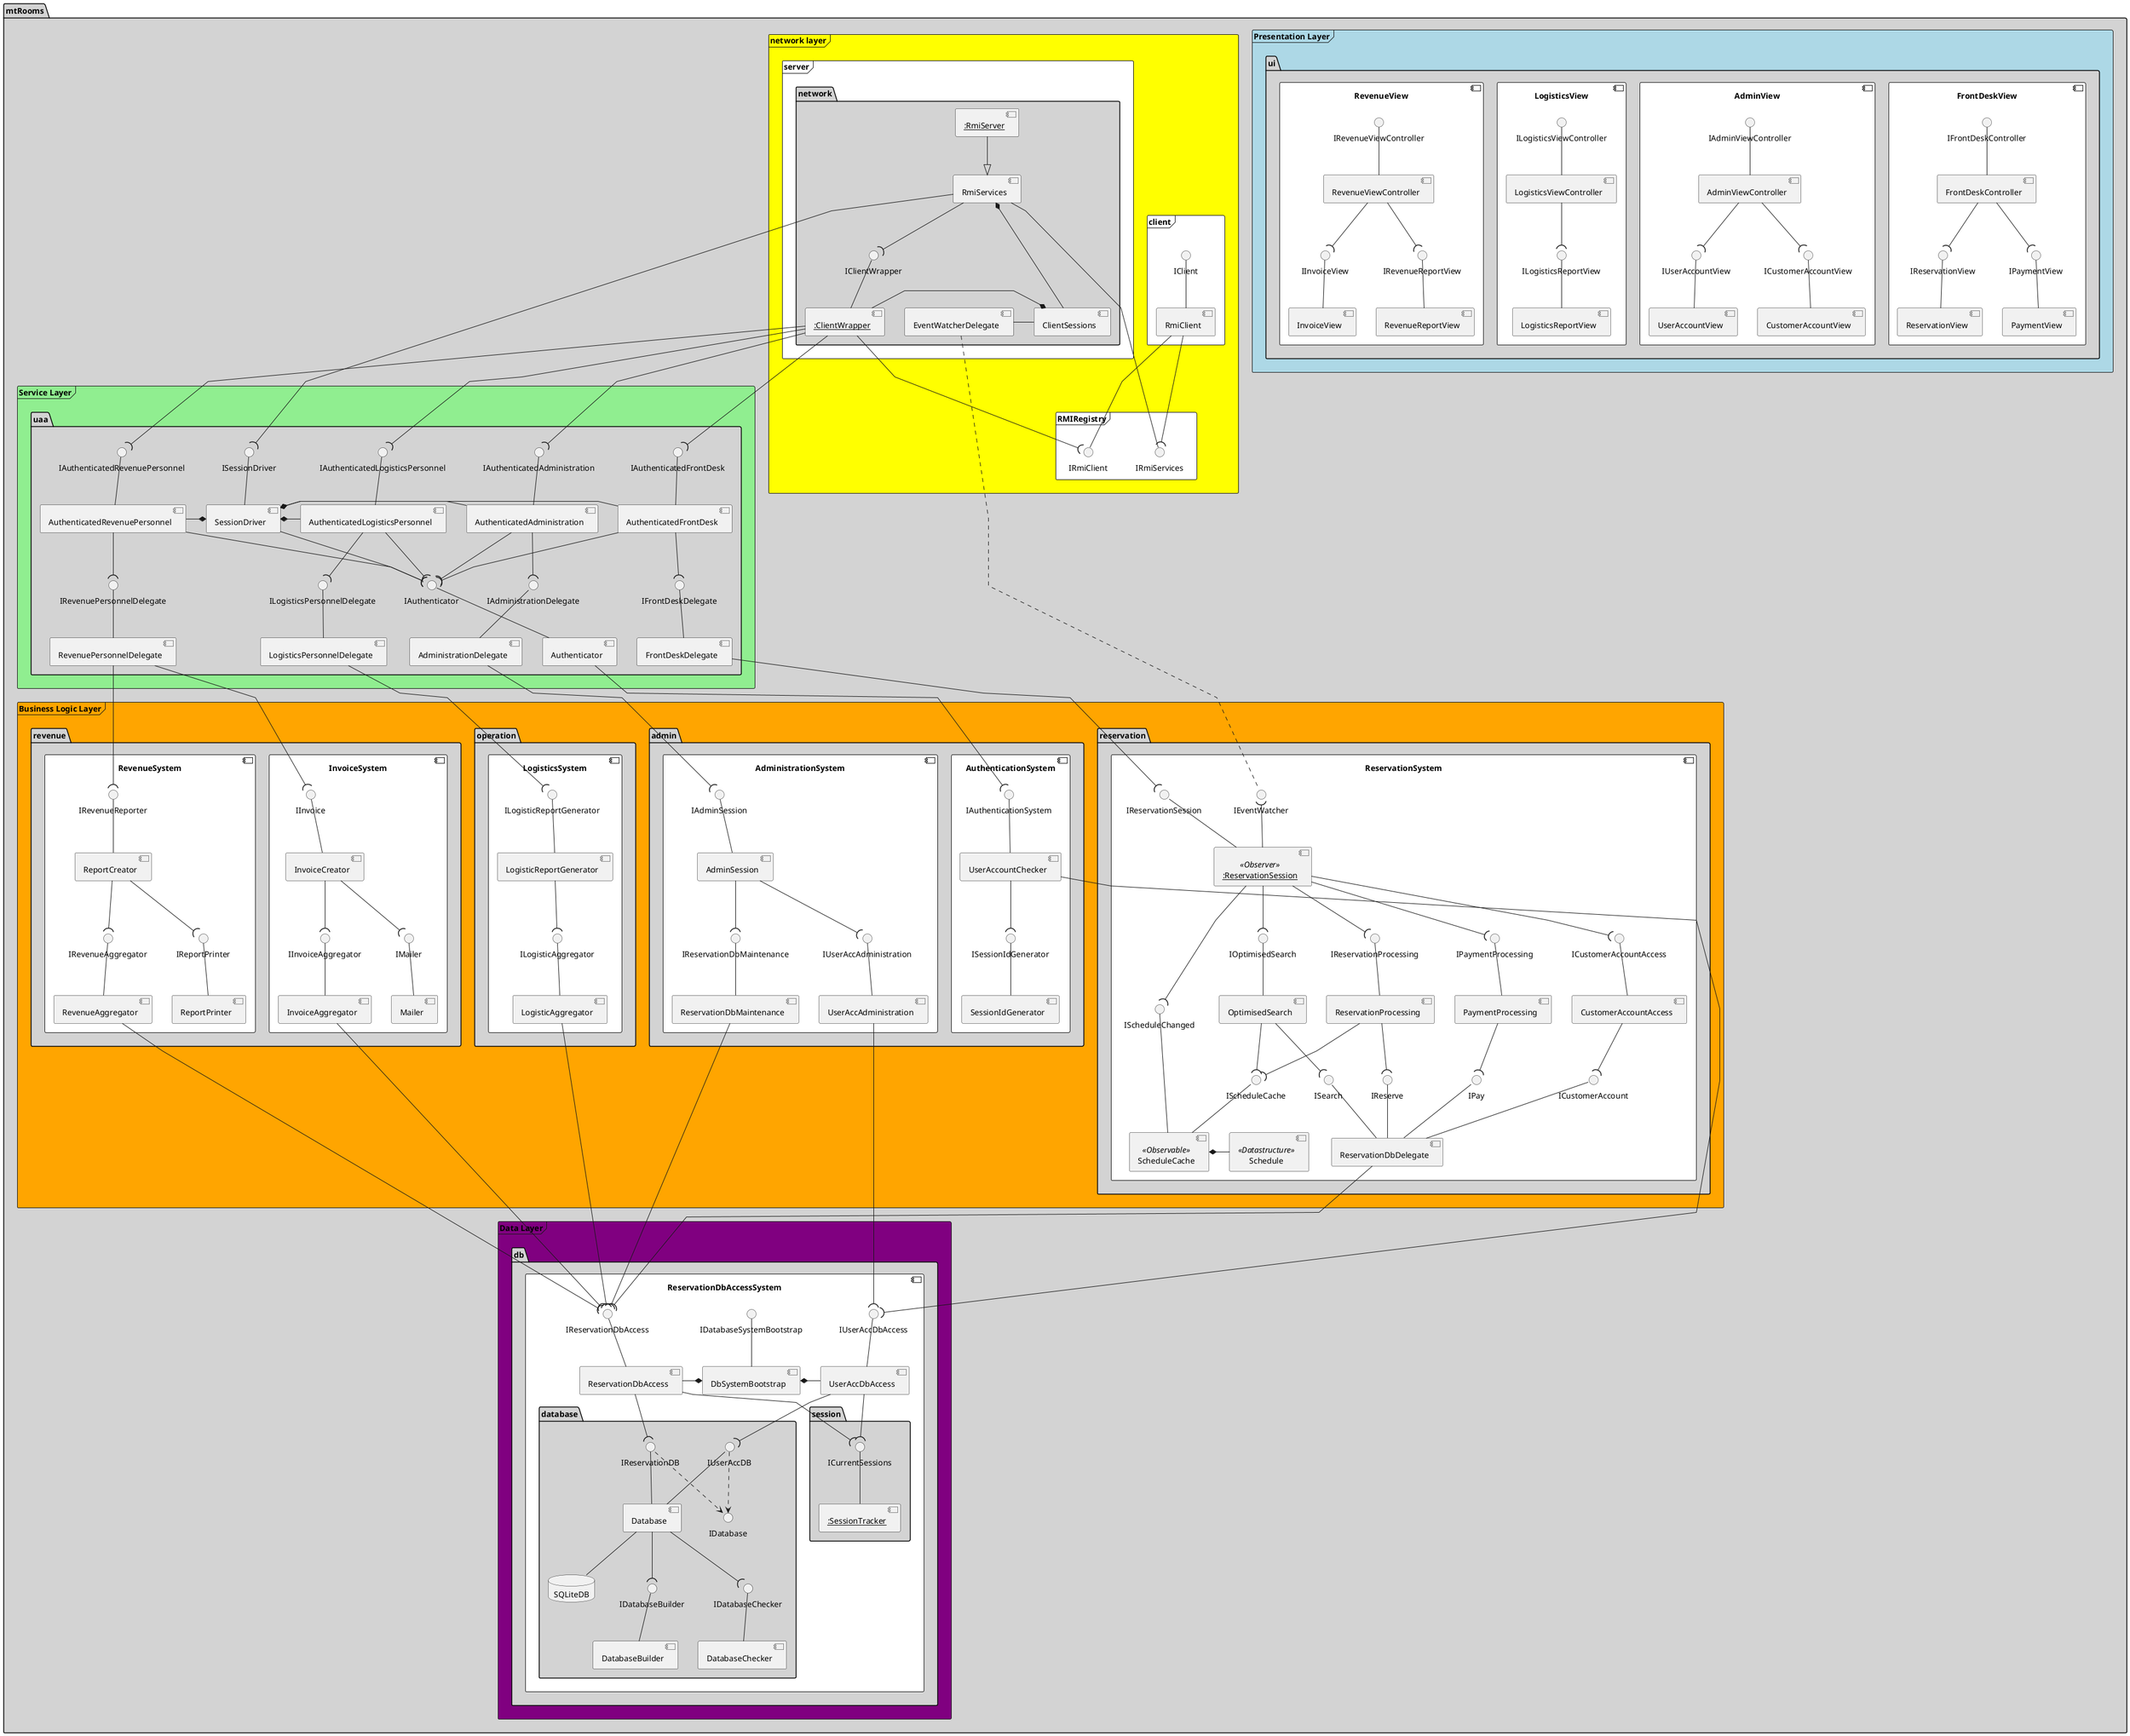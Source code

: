 @startuml

'skinparam linetype ortho
skinparam linetype polyline
'skinparam monochrome true

skinparam package {
    backgroundColor lightgrey
}

package mtRooms {
    frame "Presentation Layer" #lightblue {
        package "ui" {
            component FrontDeskView #white {
                IFrontDeskController -- [FrontDeskController]
                IReservationView -- [ReservationView]
                IPaymentView -- [PaymentView]

                FrontDeskController --( IReservationView
                FrontDeskController --( IPaymentView
            }

            component AdminView #white {
                IAdminViewController -- [AdminViewController]
                IUserAccountView -- [UserAccountView]
                ICustomerAccountView -- [CustomerAccountView]

                AdminViewController --( IUserAccountView
                AdminViewController --( ICustomerAccountView
            }

            component LogisticsView #white {
                ILogisticsViewController -- [LogisticsViewController]
                ILogisticsReportView -- [LogisticsReportView]

                LogisticsViewController --( ILogisticsReportView
            }

            component RevenueView #white {
                IRevenueViewController -- [RevenueViewController]
                IInvoiceView -- [InvoiceView]
                IRevenueReportView -- [RevenueReportView]

                RevenueViewController --( IInvoiceView
                RevenueViewController --( IRevenueReportView
            }
        }
    }

    frame "network layer" #yellow {
        frame "client" #white {
            IClient -- [RmiClient]
        }

        frame RMIRegistry as RMIRegistry #white {
            interface IRmiServices
            interface IRmiClient
        }

        frame "server" #white {
            package "network" {
                [<u>:ClientWrapper] as ClientWrapper
                [<u>:RmiServer] as RmiServer
                component RmiServices
                component ClientSessions
                component EventWatcherDelegate
                IClientWrapper -- ClientWrapper

                RmiServices --( IClientWrapper
                RmiServer --|> RmiServices
                ClientWrapper -* ClientSessions
                EventWatcherDelegate - ClientSessions
            }

        }

        ClientWrapper --( IRmiClient
        RmiServices *-- ClientSessions
        RmiClient --( IRmiServices
        RmiClient -- IRmiClient
        IRmiServices -- RmiServices
    }

    frame "Service Layer" #lightgreen {
        package "uaa" {
            ISessionDriver -- [SessionDriver]
            IAuthenticator -- [Authenticator]
            IFrontDeskDelegate -- [FrontDeskDelegate]
            IAuthenticatedFrontDesk -- [AuthenticatedFrontDesk]
            IAdministrationDelegate -- [AdministrationDelegate]
            IAuthenticatedAdministration -- [AuthenticatedAdministration]
            IRevenuePersonnelDelegate -- [RevenuePersonnelDelegate]
            IAuthenticatedRevenuePersonnel -- [AuthenticatedRevenuePersonnel]
            ILogisticsPersonnelDelegate -- [LogisticsPersonnelDelegate]
            IAuthenticatedLogisticsPersonnel -- [AuthenticatedLogisticsPersonnel]

            AuthenticatedFrontDesk --( IAuthenticator
            AuthenticatedFrontDesk --( IFrontDeskDelegate
            SessionDriver --( IAuthenticator
            AuthenticatedAdministration --( IAuthenticator
            AuthenticatedAdministration --( IAdministrationDelegate
            AuthenticatedLogisticsPersonnel --( IAuthenticator
            AuthenticatedLogisticsPersonnel --( ILogisticsPersonnelDelegate
            AuthenticatedRevenuePersonnel --( IAuthenticator
            AuthenticatedRevenuePersonnel --( IRevenuePersonnelDelegate

            SessionDriver *- AuthenticatedFrontDesk
            SessionDriver *- AuthenticatedAdministration
            SessionDriver *- AuthenticatedRevenuePersonnel
            SessionDriver *- AuthenticatedLogisticsPersonnel
        }
    }

    frame "Business Logic Layer" #orange {
        package "reservation" {
            component ReservationSystem #white {
                interface IEventWatcher
                [<u>:ReservationSession] <<Observer>> as ReservationSession
                [ScheduleCache] <<Observable>> as ScheduleCache
                [Schedule] <<Datastructure>> as Schedule

                IReservationSession -- [ReservationSession]
                IOptimisedSearch -- [OptimisedSearch]
                IReservationProcessing -- [ReservationProcessing]
                IPaymentProcessing -- [PaymentProcessing]
                ICustomerAccountAccess -- [CustomerAccountAccess]
                IScheduleCache -- [ScheduleCache]
                IScheduleChanged -- [ScheduleCache]
                IPay -- [ReservationDbDelegate]
                IReserve -- [ReservationDbDelegate]
                ISearch -- [ReservationDbDelegate]
                ICustomerAccount -- [ReservationDbDelegate]

                ScheduleCache *- Schedule
                ReservationSession -up-( IEventWatcher
                ReservationSession --( IOptimisedSearch
                ReservationSession --( IPaymentProcessing
                ReservationSession --( IReservationProcessing
                ReservationSession --( ICustomerAccountAccess
                OptimisedSearch --( IScheduleCache
                ReservationSession --( IScheduleChanged
                ReservationProcessing --( IScheduleCache

                OptimisedSearch --( ISearch
                ReservationProcessing  --( IReserve
                CustomerAccountAccess   --( ICustomerAccount
                PaymentProcessing --( IPay
            }
        }

        package "revenue" {
            component RevenueSystem #white {
                IRevenueReporter -- [ReportCreator]
                IRevenueAggregator -- [RevenueAggregator]
                IReportPrinter -- [ReportPrinter]

                ReportCreator --( IRevenueAggregator
                ReportCreator --( IReportPrinter
            }

            component InvoiceSystem #white {
                IInvoiceAggregator -- [InvoiceAggregator]
                IMailer -- [Mailer]
                IInvoice -- [InvoiceCreator]

                InvoiceCreator --( IInvoiceAggregator
                InvoiceCreator --( IMailer
            }
        }

        package "operation" {
            component LogisticsSystem #white {
                ILogisticReportGenerator -- [LogisticReportGenerator]
                ILogisticAggregator -- [LogisticAggregator]

                LogisticReportGenerator --( ILogisticAggregator
            }
        }

        package "admin" {
            component AdministrationSystem #white {
                IAdminSession -- [AdminSession]
                IUserAccAdministration -- [UserAccAdministration]
                IReservationDbMaintenance -- [ReservationDbMaintenance]

                AdminSession --( IUserAccAdministration
                AdminSession --( IReservationDbMaintenance
            }

            component AuthenticationSystem #white {
                IAuthenticationSystem -- [UserAccountChecker]
                ISessionIdGenerator -- [SessionIdGenerator]

                UserAccountChecker --( ISessionIdGenerator
            }
        }
    }

    frame "Data Layer" #purple {
        package "db" {
            component ReservationDbAccessSystem #white {
                package "database" {
                    database SQLiteDB as DB
                    IReservationDB -- [Database]
                    IUserAccDB -- [Database]
                    IReservationDB ..> IDatabase
                    IUserAccDB ..> IDatabase
                    IDatabaseBuilder -- [DatabaseBuilder]
                    IDatabaseChecker -- [DatabaseChecker]

                    [Database] -down- DB
                    [Database] --( IDatabaseBuilder
                    [Database] --( IDatabaseChecker
                }
                package "session" {
                    [<u>:SessionTracker] as SessionTracker
                    ICurrentSessions -- [SessionTracker]
                }
                IReservationDbAccess -- [ReservationDbAccess]
                IUserAccDbAccess -- [UserAccDbAccess]
                IDatabaseSystemBootstrap -- [DbSystemBootstrap]

                DbSystemBootstrap *-left- ReservationDbAccess
                DbSystemBootstrap *-right- UserAccDbAccess
                ReservationDbAccess --( ICurrentSessions
                ReservationDbAccess --( IReservationDB
                UserAccDbAccess --( IUserAccDB
                UserAccDbAccess --( ICurrentSessions
            }
        }
    }

    '##-------------------------------##
    '## Presentation to Network Layer ##
    '##-------------------------------##
'    ReservationView --( IAuthenticatedFrontDesk
'    PaymentView --( IAuthenticatedFrontDesk
'
'    UserAccountView --( IAuthenticatedAdministration
'    CustomerAccountView --( IAuthenticatedAdministration
'
'    LogisticsReportView --( IAuthenticatedLogisticsPersonnel
'
'    InvoiceView --( IAuthenticatedRevenuePersonnel
'    RevenueReportView --( IAuthenticatedRevenuePersonnel

    '##--------------------------##
    '## Network to Service Layer ##
    '##--------------------------##

    RmiServices -down-( ISessionDriver
    ClientWrapper -down-( IAuthenticatedFrontDesk
    ClientWrapper -down-( IAuthenticatedAdministration
    ClientWrapper -down-( IAuthenticatedRevenuePersonnel
    ClientWrapper -down-( IAuthenticatedLogisticsPersonnel
    EventWatcherDelegate .. IEventWatcher

    '##---------------------------------##
    '## Service to Business Logic Layer ##
    '##---------------------------------##
    AdministrationDelegate --( IAdminSession

    Authenticator --( IAuthenticationSystem

    FrontDeskDelegate --( IReservationSession

    RevenuePersonnelDelegate --( IRevenueReporter
    RevenuePersonnelDelegate --( IInvoice

    LogisticsPersonnelDelegate --( ILogisticReportGenerator

    '##------------------------------##
    '## Business Logic to Data Layer ##
    '##------------------------------##
    UserAccountChecker --( IUserAccDbAccess

    UserAccAdministration --( IUserAccDbAccess
    ReservationDbMaintenance --( IReservationDbAccess

    ReservationDbDelegate --( IReservationDbAccess

    LogisticAggregator --( IReservationDbAccess
    InvoiceAggregator --( IReservationDbAccess
    RevenueAggregator --( IReservationDbAccess
}

@enduml